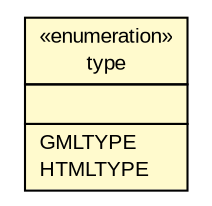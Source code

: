#!/usr/local/bin/dot
#
# Class diagram 
# Generated by UMLGraph version R5_6 (http://www.umlgraph.org/)
#

digraph G {
	edge [fontname="arial",fontsize=10,labelfontname="arial",labelfontsize=10];
	node [fontname="arial",fontsize=10,shape=plaintext];
	nodesep=0.25;
	ranksep=0.5;
	// nl.mineleni.cbsviewer.servlet.wms.FeatureInfoResponseConverter.type
	c864 [label=<<table title="nl.mineleni.cbsviewer.servlet.wms.FeatureInfoResponseConverter.type" border="0" cellborder="1" cellspacing="0" cellpadding="2" port="p" bgcolor="lemonChiffon" href="./FeatureInfoResponseConverter.type.html">
		<tr><td><table border="0" cellspacing="0" cellpadding="1">
<tr><td align="center" balign="center"> &#171;enumeration&#187; </td></tr>
<tr><td align="center" balign="center"> type </td></tr>
		</table></td></tr>
		<tr><td><table border="0" cellspacing="0" cellpadding="1">
<tr><td align="left" balign="left">  </td></tr>
		</table></td></tr>
		<tr><td><table border="0" cellspacing="0" cellpadding="1">
<tr><td align="left" balign="left"> GMLTYPE </td></tr>
<tr><td align="left" balign="left"> HTMLTYPE </td></tr>
		</table></td></tr>
		</table>>, URL="./FeatureInfoResponseConverter.type.html", fontname="arial", fontcolor="black", fontsize=10.0];
}

